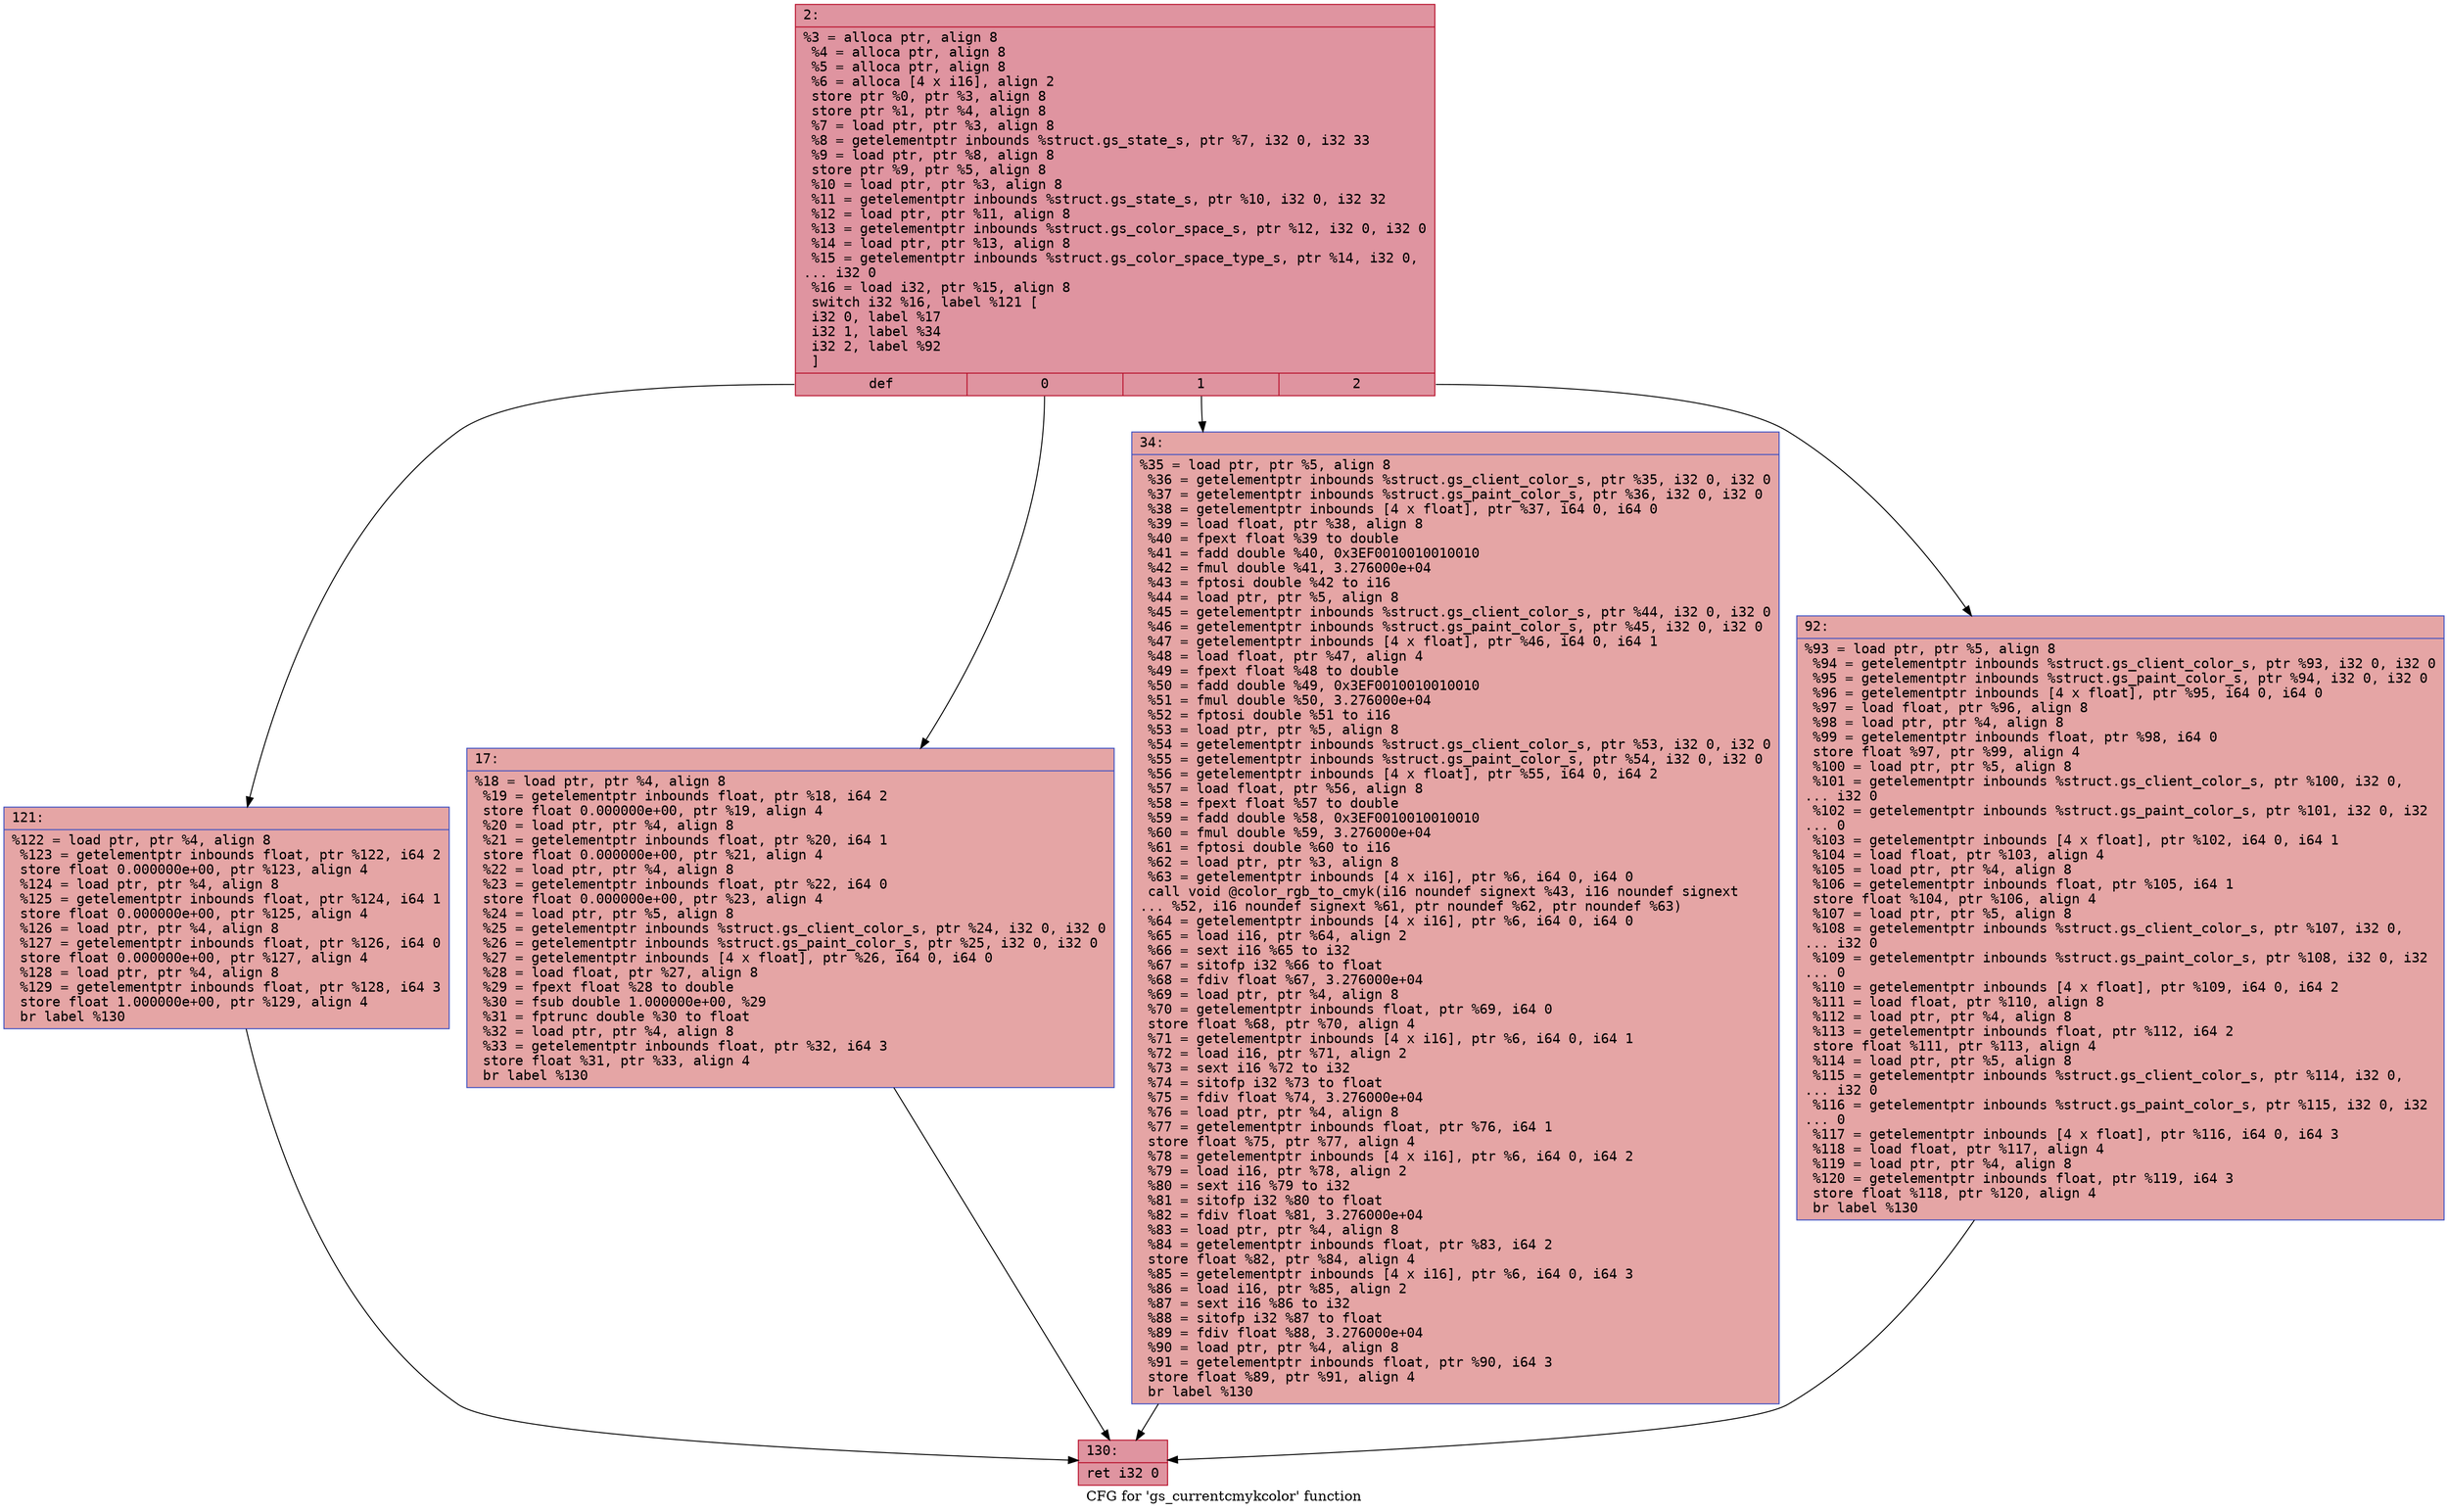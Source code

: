 digraph "CFG for 'gs_currentcmykcolor' function" {
	label="CFG for 'gs_currentcmykcolor' function";

	Node0x600000536350 [shape=record,color="#b70d28ff", style=filled, fillcolor="#b70d2870" fontname="Courier",label="{2:\l|  %3 = alloca ptr, align 8\l  %4 = alloca ptr, align 8\l  %5 = alloca ptr, align 8\l  %6 = alloca [4 x i16], align 2\l  store ptr %0, ptr %3, align 8\l  store ptr %1, ptr %4, align 8\l  %7 = load ptr, ptr %3, align 8\l  %8 = getelementptr inbounds %struct.gs_state_s, ptr %7, i32 0, i32 33\l  %9 = load ptr, ptr %8, align 8\l  store ptr %9, ptr %5, align 8\l  %10 = load ptr, ptr %3, align 8\l  %11 = getelementptr inbounds %struct.gs_state_s, ptr %10, i32 0, i32 32\l  %12 = load ptr, ptr %11, align 8\l  %13 = getelementptr inbounds %struct.gs_color_space_s, ptr %12, i32 0, i32 0\l  %14 = load ptr, ptr %13, align 8\l  %15 = getelementptr inbounds %struct.gs_color_space_type_s, ptr %14, i32 0,\l... i32 0\l  %16 = load i32, ptr %15, align 8\l  switch i32 %16, label %121 [\l    i32 0, label %17\l    i32 1, label %34\l    i32 2, label %92\l  ]\l|{<s0>def|<s1>0|<s2>1|<s3>2}}"];
	Node0x600000536350:s0 -> Node0x600000536490[tooltip="2 -> 121\nProbability 25.00%" ];
	Node0x600000536350:s1 -> Node0x6000005363a0[tooltip="2 -> 17\nProbability 25.00%" ];
	Node0x600000536350:s2 -> Node0x6000005363f0[tooltip="2 -> 34\nProbability 25.00%" ];
	Node0x600000536350:s3 -> Node0x600000536440[tooltip="2 -> 92\nProbability 25.00%" ];
	Node0x6000005363a0 [shape=record,color="#3d50c3ff", style=filled, fillcolor="#c5333470" fontname="Courier",label="{17:\l|  %18 = load ptr, ptr %4, align 8\l  %19 = getelementptr inbounds float, ptr %18, i64 2\l  store float 0.000000e+00, ptr %19, align 4\l  %20 = load ptr, ptr %4, align 8\l  %21 = getelementptr inbounds float, ptr %20, i64 1\l  store float 0.000000e+00, ptr %21, align 4\l  %22 = load ptr, ptr %4, align 8\l  %23 = getelementptr inbounds float, ptr %22, i64 0\l  store float 0.000000e+00, ptr %23, align 4\l  %24 = load ptr, ptr %5, align 8\l  %25 = getelementptr inbounds %struct.gs_client_color_s, ptr %24, i32 0, i32 0\l  %26 = getelementptr inbounds %struct.gs_paint_color_s, ptr %25, i32 0, i32 0\l  %27 = getelementptr inbounds [4 x float], ptr %26, i64 0, i64 0\l  %28 = load float, ptr %27, align 8\l  %29 = fpext float %28 to double\l  %30 = fsub double 1.000000e+00, %29\l  %31 = fptrunc double %30 to float\l  %32 = load ptr, ptr %4, align 8\l  %33 = getelementptr inbounds float, ptr %32, i64 3\l  store float %31, ptr %33, align 4\l  br label %130\l}"];
	Node0x6000005363a0 -> Node0x6000005364e0[tooltip="17 -> 130\nProbability 100.00%" ];
	Node0x6000005363f0 [shape=record,color="#3d50c3ff", style=filled, fillcolor="#c5333470" fontname="Courier",label="{34:\l|  %35 = load ptr, ptr %5, align 8\l  %36 = getelementptr inbounds %struct.gs_client_color_s, ptr %35, i32 0, i32 0\l  %37 = getelementptr inbounds %struct.gs_paint_color_s, ptr %36, i32 0, i32 0\l  %38 = getelementptr inbounds [4 x float], ptr %37, i64 0, i64 0\l  %39 = load float, ptr %38, align 8\l  %40 = fpext float %39 to double\l  %41 = fadd double %40, 0x3EF0010010010010\l  %42 = fmul double %41, 3.276000e+04\l  %43 = fptosi double %42 to i16\l  %44 = load ptr, ptr %5, align 8\l  %45 = getelementptr inbounds %struct.gs_client_color_s, ptr %44, i32 0, i32 0\l  %46 = getelementptr inbounds %struct.gs_paint_color_s, ptr %45, i32 0, i32 0\l  %47 = getelementptr inbounds [4 x float], ptr %46, i64 0, i64 1\l  %48 = load float, ptr %47, align 4\l  %49 = fpext float %48 to double\l  %50 = fadd double %49, 0x3EF0010010010010\l  %51 = fmul double %50, 3.276000e+04\l  %52 = fptosi double %51 to i16\l  %53 = load ptr, ptr %5, align 8\l  %54 = getelementptr inbounds %struct.gs_client_color_s, ptr %53, i32 0, i32 0\l  %55 = getelementptr inbounds %struct.gs_paint_color_s, ptr %54, i32 0, i32 0\l  %56 = getelementptr inbounds [4 x float], ptr %55, i64 0, i64 2\l  %57 = load float, ptr %56, align 8\l  %58 = fpext float %57 to double\l  %59 = fadd double %58, 0x3EF0010010010010\l  %60 = fmul double %59, 3.276000e+04\l  %61 = fptosi double %60 to i16\l  %62 = load ptr, ptr %3, align 8\l  %63 = getelementptr inbounds [4 x i16], ptr %6, i64 0, i64 0\l  call void @color_rgb_to_cmyk(i16 noundef signext %43, i16 noundef signext\l... %52, i16 noundef signext %61, ptr noundef %62, ptr noundef %63)\l  %64 = getelementptr inbounds [4 x i16], ptr %6, i64 0, i64 0\l  %65 = load i16, ptr %64, align 2\l  %66 = sext i16 %65 to i32\l  %67 = sitofp i32 %66 to float\l  %68 = fdiv float %67, 3.276000e+04\l  %69 = load ptr, ptr %4, align 8\l  %70 = getelementptr inbounds float, ptr %69, i64 0\l  store float %68, ptr %70, align 4\l  %71 = getelementptr inbounds [4 x i16], ptr %6, i64 0, i64 1\l  %72 = load i16, ptr %71, align 2\l  %73 = sext i16 %72 to i32\l  %74 = sitofp i32 %73 to float\l  %75 = fdiv float %74, 3.276000e+04\l  %76 = load ptr, ptr %4, align 8\l  %77 = getelementptr inbounds float, ptr %76, i64 1\l  store float %75, ptr %77, align 4\l  %78 = getelementptr inbounds [4 x i16], ptr %6, i64 0, i64 2\l  %79 = load i16, ptr %78, align 2\l  %80 = sext i16 %79 to i32\l  %81 = sitofp i32 %80 to float\l  %82 = fdiv float %81, 3.276000e+04\l  %83 = load ptr, ptr %4, align 8\l  %84 = getelementptr inbounds float, ptr %83, i64 2\l  store float %82, ptr %84, align 4\l  %85 = getelementptr inbounds [4 x i16], ptr %6, i64 0, i64 3\l  %86 = load i16, ptr %85, align 2\l  %87 = sext i16 %86 to i32\l  %88 = sitofp i32 %87 to float\l  %89 = fdiv float %88, 3.276000e+04\l  %90 = load ptr, ptr %4, align 8\l  %91 = getelementptr inbounds float, ptr %90, i64 3\l  store float %89, ptr %91, align 4\l  br label %130\l}"];
	Node0x6000005363f0 -> Node0x6000005364e0[tooltip="34 -> 130\nProbability 100.00%" ];
	Node0x600000536440 [shape=record,color="#3d50c3ff", style=filled, fillcolor="#c5333470" fontname="Courier",label="{92:\l|  %93 = load ptr, ptr %5, align 8\l  %94 = getelementptr inbounds %struct.gs_client_color_s, ptr %93, i32 0, i32 0\l  %95 = getelementptr inbounds %struct.gs_paint_color_s, ptr %94, i32 0, i32 0\l  %96 = getelementptr inbounds [4 x float], ptr %95, i64 0, i64 0\l  %97 = load float, ptr %96, align 8\l  %98 = load ptr, ptr %4, align 8\l  %99 = getelementptr inbounds float, ptr %98, i64 0\l  store float %97, ptr %99, align 4\l  %100 = load ptr, ptr %5, align 8\l  %101 = getelementptr inbounds %struct.gs_client_color_s, ptr %100, i32 0,\l... i32 0\l  %102 = getelementptr inbounds %struct.gs_paint_color_s, ptr %101, i32 0, i32\l... 0\l  %103 = getelementptr inbounds [4 x float], ptr %102, i64 0, i64 1\l  %104 = load float, ptr %103, align 4\l  %105 = load ptr, ptr %4, align 8\l  %106 = getelementptr inbounds float, ptr %105, i64 1\l  store float %104, ptr %106, align 4\l  %107 = load ptr, ptr %5, align 8\l  %108 = getelementptr inbounds %struct.gs_client_color_s, ptr %107, i32 0,\l... i32 0\l  %109 = getelementptr inbounds %struct.gs_paint_color_s, ptr %108, i32 0, i32\l... 0\l  %110 = getelementptr inbounds [4 x float], ptr %109, i64 0, i64 2\l  %111 = load float, ptr %110, align 8\l  %112 = load ptr, ptr %4, align 8\l  %113 = getelementptr inbounds float, ptr %112, i64 2\l  store float %111, ptr %113, align 4\l  %114 = load ptr, ptr %5, align 8\l  %115 = getelementptr inbounds %struct.gs_client_color_s, ptr %114, i32 0,\l... i32 0\l  %116 = getelementptr inbounds %struct.gs_paint_color_s, ptr %115, i32 0, i32\l... 0\l  %117 = getelementptr inbounds [4 x float], ptr %116, i64 0, i64 3\l  %118 = load float, ptr %117, align 4\l  %119 = load ptr, ptr %4, align 8\l  %120 = getelementptr inbounds float, ptr %119, i64 3\l  store float %118, ptr %120, align 4\l  br label %130\l}"];
	Node0x600000536440 -> Node0x6000005364e0[tooltip="92 -> 130\nProbability 100.00%" ];
	Node0x600000536490 [shape=record,color="#3d50c3ff", style=filled, fillcolor="#c5333470" fontname="Courier",label="{121:\l|  %122 = load ptr, ptr %4, align 8\l  %123 = getelementptr inbounds float, ptr %122, i64 2\l  store float 0.000000e+00, ptr %123, align 4\l  %124 = load ptr, ptr %4, align 8\l  %125 = getelementptr inbounds float, ptr %124, i64 1\l  store float 0.000000e+00, ptr %125, align 4\l  %126 = load ptr, ptr %4, align 8\l  %127 = getelementptr inbounds float, ptr %126, i64 0\l  store float 0.000000e+00, ptr %127, align 4\l  %128 = load ptr, ptr %4, align 8\l  %129 = getelementptr inbounds float, ptr %128, i64 3\l  store float 1.000000e+00, ptr %129, align 4\l  br label %130\l}"];
	Node0x600000536490 -> Node0x6000005364e0[tooltip="121 -> 130\nProbability 100.00%" ];
	Node0x6000005364e0 [shape=record,color="#b70d28ff", style=filled, fillcolor="#b70d2870" fontname="Courier",label="{130:\l|  ret i32 0\l}"];
}
